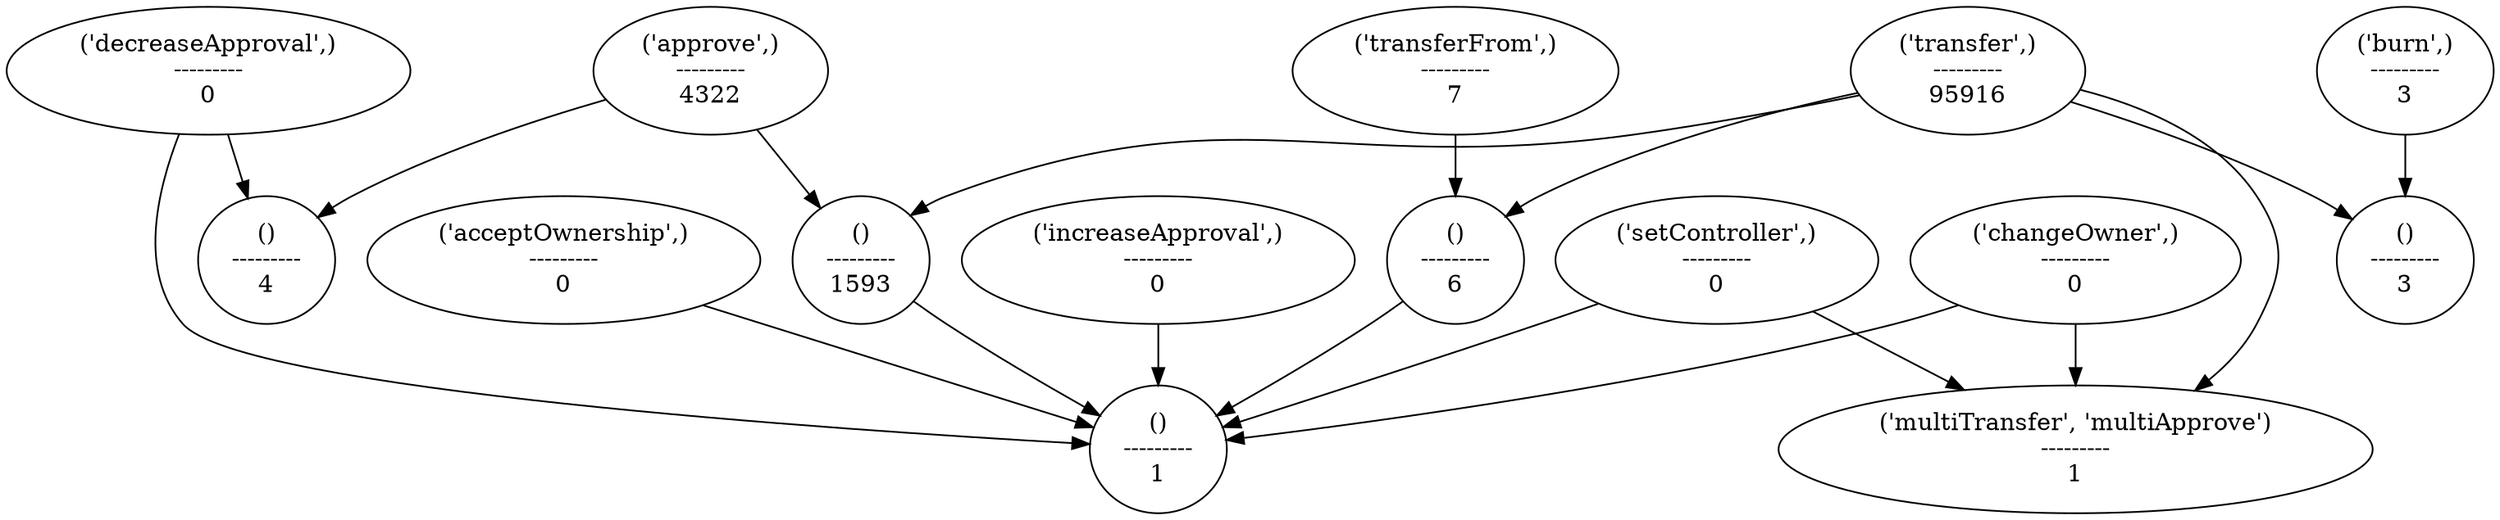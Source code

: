 strict digraph  {
"('transfer',)\n---------\n95916";
"()\n---------\n1593";
"()\n---------\n1";
"()\n---------\n1";
"()\n---------\n6";
"()\n---------\n1";
"()\n---------\n3";
"('multiTransfer', 'multiApprove')\n---------\n1";
"('approve',)\n---------\n4322";
"()\n---------\n4";
"('transferFrom',)\n---------\n7";
"('burn',)\n---------\n3";
"('decreaseApproval',)\n---------\n0";
"('acceptOwnership',)\n---------\n0";
"()\n---------\n1";
"()\n---------\n1";
"()\n---------\n1";
"('changeOwner',)\n---------\n0";
"('setController',)\n---------\n0";
"('increaseApproval',)\n---------\n0";
"('transfer',)\n---------\n95916" -> "()\n---------\n1593";
"('transfer',)\n---------\n95916" -> "()\n---------\n6";
"('transfer',)\n---------\n95916" -> "()\n---------\n3";
"('transfer',)\n---------\n95916" -> "('multiTransfer', 'multiApprove')\n---------\n1";
"()\n---------\n1593" -> "()\n---------\n1";
"()\n---------\n1593" -> "()\n---------\n1";
"()\n---------\n6" -> "()\n---------\n1";
"()\n---------\n6" -> "()\n---------\n1";
"('approve',)\n---------\n4322" -> "()\n---------\n1593";
"('approve',)\n---------\n4322" -> "()\n---------\n4";
"('transferFrom',)\n---------\n7" -> "()\n---------\n6";
"('burn',)\n---------\n3" -> "()\n---------\n3";
"('decreaseApproval',)\n---------\n0" -> "()\n---------\n4";
"('decreaseApproval',)\n---------\n0" -> "()\n---------\n1";
"('acceptOwnership',)\n---------\n0" -> "()\n---------\n1";
"('acceptOwnership',)\n---------\n0" -> "()\n---------\n1";
"('acceptOwnership',)\n---------\n0" -> "()\n---------\n1";
"('changeOwner',)\n---------\n0" -> "('multiTransfer', 'multiApprove')\n---------\n1";
"('changeOwner',)\n---------\n0" -> "()\n---------\n1";
"('setController',)\n---------\n0" -> "('multiTransfer', 'multiApprove')\n---------\n1";
"('setController',)\n---------\n0" -> "()\n---------\n1";
"('increaseApproval',)\n---------\n0" -> "()\n---------\n1";
"('increaseApproval',)\n---------\n0" -> "()\n---------\n1";
}
